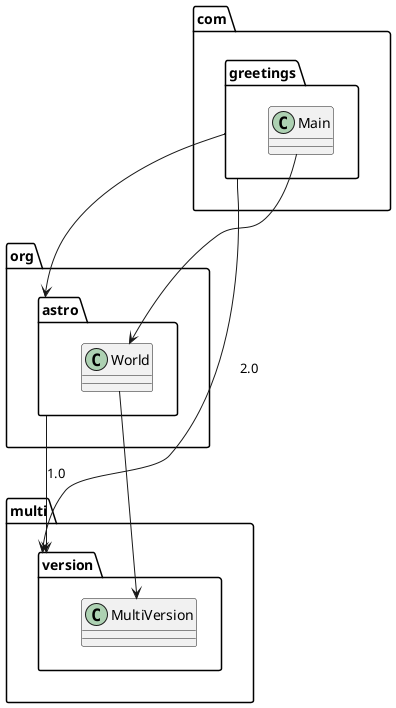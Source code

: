 @startuml

package "com.greetings" {
    class Main
}

package "org.astro" {
    class World
}

package "multi.version" {
    class MultiVersion
}

com.greetings -> org.astro
Main --> World

org.astro -> multi.version : 1.0
World -> MultiVersion

com.greetings ---> multi.version : 2.0

@enduml